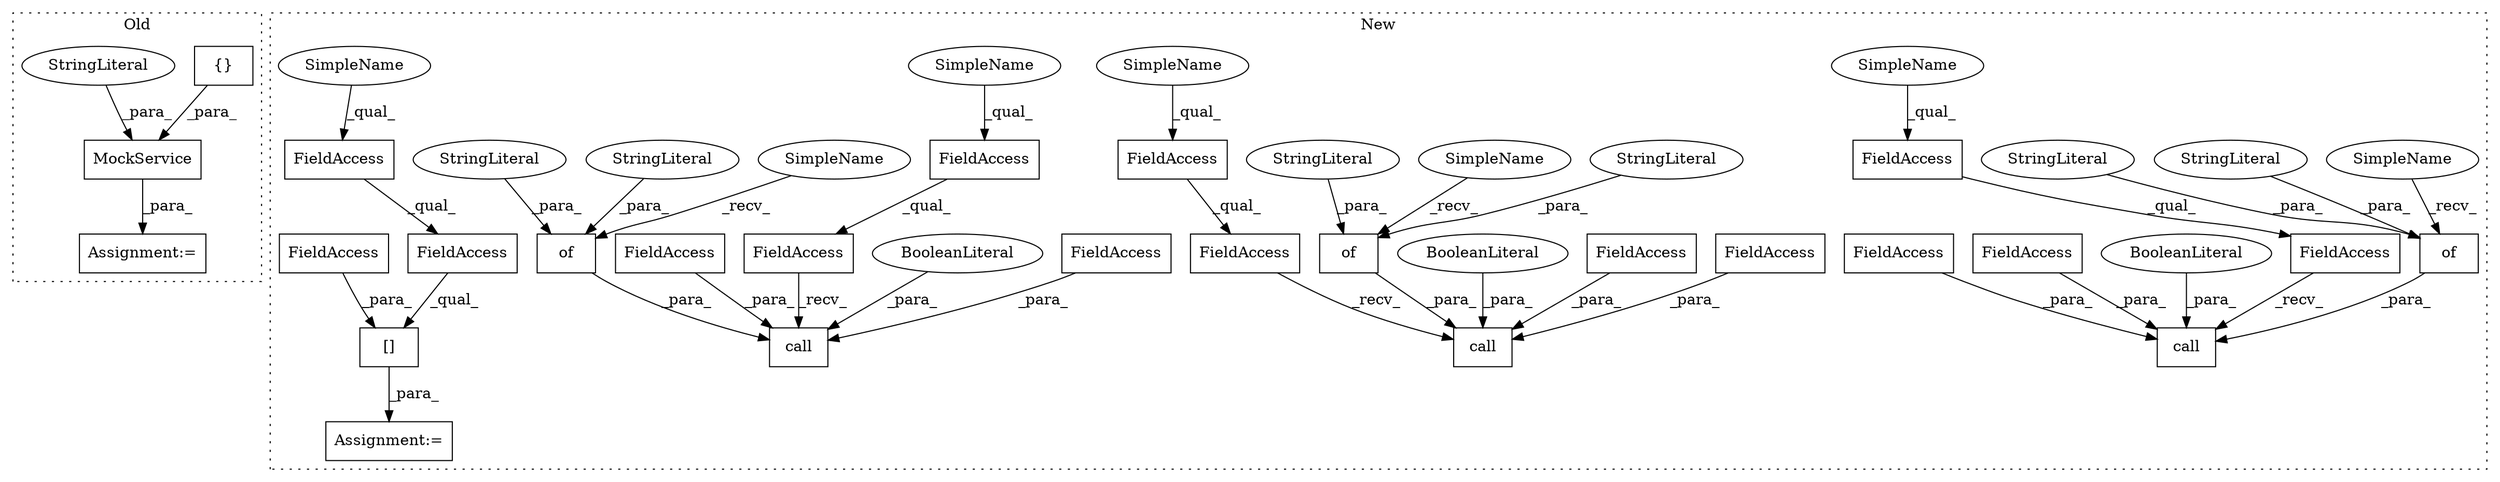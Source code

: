 digraph G {
subgraph cluster0 {
1 [label="{}" a="4" s="19365" l="2" shape="box"];
3 [label="Assignment:=" a="7" s="19332" l="1" shape="box"];
28 [label="MockService" a="32" s="19333,19367" l="12,1" shape="box"];
30 [label="StringLiteral" a="45" s="19345" l="10" shape="ellipse"];
label = "Old";
style="dotted";
}
subgraph cluster1 {
2 [label="call" a="32" s="22861,22981" l="5,1" shape="box"];
4 [label="BooleanLiteral" a="9" s="22977" l="4" shape="ellipse"];
5 [label="FieldAccess" a="22" s="22866" l="17" shape="box"];
6 [label="FieldAccess" a="22" s="22884" l="30" shape="box"];
7 [label="FieldAccess" a="22" s="22842" l="18" shape="box"];
8 [label="FieldAccess" a="22" s="22842" l="9" shape="box"];
9 [label="FieldAccess" a="22" s="22615" l="9" shape="box"];
10 [label="FieldAccess" a="22" s="22388" l="9" shape="box"];
11 [label="FieldAccess" a="22" s="22615" l="18" shape="box"];
12 [label="call" a="32" s="22634,22780" l="5,1" shape="box"];
13 [label="FieldAccess" a="22" s="22388" l="18" shape="box"];
14 [label="call" a="32" s="22407,22553" l="5,1" shape="box"];
15 [label="FieldAccess" a="22" s="22639" l="17" shape="box"];
16 [label="FieldAccess" a="22" s="22412" l="17" shape="box"];
17 [label="FieldAccess" a="22" s="22430" l="30" shape="box"];
18 [label="FieldAccess" a="22" s="22072" l="9" shape="box"];
19 [label="FieldAccess" a="22" s="22657" l="30" shape="box"];
20 [label="FieldAccess" a="22" s="22072" l="14" shape="box"];
21 [label="[]" a="2" s="22072,22113" l="15,1" shape="box"];
22 [label="FieldAccess" a="22" s="22087" l="26" shape="box"];
23 [label="of" a="32" s="22919,22975" l="3,1" shape="box"];
24 [label="BooleanLiteral" a="9" s="22549" l="4" shape="ellipse"];
25 [label="of" a="32" s="22692,22774" l="3,1" shape="box"];
26 [label="BooleanLiteral" a="9" s="22776" l="4" shape="ellipse"];
27 [label="of" a="32" s="22465,22547" l="3,1" shape="box"];
29 [label="Assignment:=" a="7" s="22071" l="1" shape="box"];
31 [label="StringLiteral" a="45" s="22501" l="8" shape="ellipse"];
32 [label="StringLiteral" a="45" s="22931" l="23" shape="ellipse"];
33 [label="StringLiteral" a="45" s="22468" l="8" shape="ellipse"];
34 [label="StringLiteral" a="45" s="22695" l="8" shape="ellipse"];
35 [label="StringLiteral" a="45" s="22704" l="23" shape="ellipse"];
36 [label="StringLiteral" a="45" s="22955" l="8" shape="ellipse"];
37 [label="SimpleName" a="42" s="22072" l="4" shape="ellipse"];
38 [label="SimpleName" a="42" s="22388" l="4" shape="ellipse"];
39 [label="SimpleName" a="42" s="22615" l="4" shape="ellipse"];
40 [label="SimpleName" a="42" s="22842" l="4" shape="ellipse"];
41 [label="SimpleName" a="42" s="22461" l="3" shape="ellipse"];
42 [label="SimpleName" a="42" s="22688" l="3" shape="ellipse"];
43 [label="SimpleName" a="42" s="22915" l="3" shape="ellipse"];
label = "New";
style="dotted";
}
1 -> 28 [label="_para_"];
4 -> 2 [label="_para_"];
5 -> 2 [label="_para_"];
6 -> 2 [label="_para_"];
7 -> 2 [label="_recv_"];
8 -> 7 [label="_qual_"];
9 -> 11 [label="_qual_"];
10 -> 13 [label="_qual_"];
11 -> 12 [label="_recv_"];
13 -> 14 [label="_recv_"];
15 -> 12 [label="_para_"];
16 -> 14 [label="_para_"];
17 -> 14 [label="_para_"];
18 -> 20 [label="_qual_"];
19 -> 12 [label="_para_"];
20 -> 21 [label="_qual_"];
21 -> 29 [label="_para_"];
22 -> 21 [label="_para_"];
23 -> 2 [label="_para_"];
24 -> 14 [label="_para_"];
25 -> 12 [label="_para_"];
26 -> 12 [label="_para_"];
27 -> 14 [label="_para_"];
28 -> 3 [label="_para_"];
30 -> 28 [label="_para_"];
31 -> 27 [label="_para_"];
32 -> 23 [label="_para_"];
33 -> 27 [label="_para_"];
34 -> 25 [label="_para_"];
35 -> 25 [label="_para_"];
36 -> 23 [label="_para_"];
37 -> 18 [label="_qual_"];
38 -> 10 [label="_qual_"];
39 -> 9 [label="_qual_"];
40 -> 8 [label="_qual_"];
41 -> 27 [label="_recv_"];
42 -> 25 [label="_recv_"];
43 -> 23 [label="_recv_"];
}